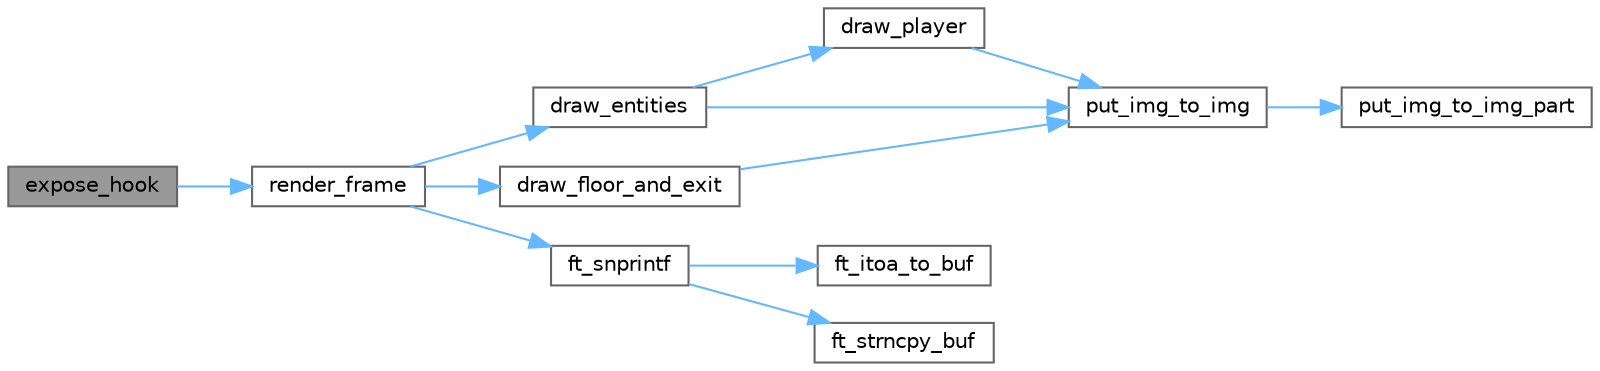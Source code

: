 digraph "expose_hook"
{
 // INTERACTIVE_SVG=YES
 // LATEX_PDF_SIZE
  bgcolor="transparent";
  edge [fontname=Helvetica,fontsize=10,labelfontname=Helvetica,labelfontsize=10];
  node [fontname=Helvetica,fontsize=10,shape=box,height=0.2,width=0.4];
  rankdir="LR";
  Node1 [id="Node000001",label="expose_hook",height=0.2,width=0.4,color="gray40", fillcolor="grey60", style="filled", fontcolor="black",tooltip="Handles window expose events."];
  Node1 -> Node2 [id="edge1_Node000001_Node000002",color="steelblue1",style="solid",tooltip=" "];
  Node2 [id="Node000002",label="render_frame",height=0.2,width=0.4,color="grey40", fillcolor="white", style="filled",URL="$render_8c.html#a1993af9d3ef98ee243dc29090916d5d0",tooltip=" "];
  Node2 -> Node3 [id="edge2_Node000002_Node000003",color="steelblue1",style="solid",tooltip=" "];
  Node3 [id="Node000003",label="draw_entities",height=0.2,width=0.4,color="grey40", fillcolor="white", style="filled",URL="$render_8c.html#a2674e4d760f77422743efb41ef82fbc6",tooltip=" "];
  Node3 -> Node4 [id="edge3_Node000003_Node000004",color="steelblue1",style="solid",tooltip=" "];
  Node4 [id="Node000004",label="draw_player",height=0.2,width=0.4,color="grey40", fillcolor="white", style="filled",URL="$render_8c.html#abf42a14b88e691bd08afbd4259321023",tooltip=" "];
  Node4 -> Node5 [id="edge4_Node000004_Node000005",color="steelblue1",style="solid",tooltip=" "];
  Node5 [id="Node000005",label="put_img_to_img",height=0.2,width=0.4,color="grey40", fillcolor="white", style="filled",URL="$render_8c.html#aad3ee8259cd6724ed31aa0c125c4121c",tooltip=" "];
  Node5 -> Node6 [id="edge5_Node000005_Node000006",color="steelblue1",style="solid",tooltip=" "];
  Node6 [id="Node000006",label="put_img_to_img_part",height=0.2,width=0.4,color="grey40", fillcolor="white", style="filled",URL="$render_8c.html#a884f430aa59a4defe5098ec9b1c3fba7",tooltip="Copies a sprite to the buffer image with transparency handling."];
  Node3 -> Node5 [id="edge6_Node000003_Node000005",color="steelblue1",style="solid",tooltip=" "];
  Node2 -> Node7 [id="edge7_Node000002_Node000007",color="steelblue1",style="solid",tooltip=" "];
  Node7 [id="Node000007",label="draw_floor_and_exit",height=0.2,width=0.4,color="grey40", fillcolor="white", style="filled",URL="$render_8c.html#abfbc1999e5df01524a90cd078d982508",tooltip="Renders a complete frame of the game."];
  Node7 -> Node5 [id="edge8_Node000007_Node000005",color="steelblue1",style="solid",tooltip=" "];
  Node2 -> Node8 [id="edge9_Node000002_Node000008",color="steelblue1",style="solid",tooltip=" "];
  Node8 [id="Node000008",label="ft_snprintf",height=0.2,width=0.4,color="grey40", fillcolor="white", style="filled",URL="$ft__snprintf_8c.html#a68db9cc02f54dad4f0b1e09874383ff1",tooltip="Custom implementation of snprintf for integer and string conversion."];
  Node8 -> Node9 [id="edge10_Node000008_Node000009",color="steelblue1",style="solid",tooltip=" "];
  Node9 [id="Node000009",label="ft_itoa_to_buf",height=0.2,width=0.4,color="grey40", fillcolor="white", style="filled",URL="$ft__snprintf_8c.html#a03788c0f9878d830142dfc9ea1eef09c",tooltip=" "];
  Node8 -> Node10 [id="edge11_Node000008_Node000010",color="steelblue1",style="solid",tooltip=" "];
  Node10 [id="Node000010",label="ft_strncpy_buf",height=0.2,width=0.4,color="grey40", fillcolor="white", style="filled",URL="$ft__snprintf_8c.html#af9a50005500549b232e43c9f31356ac1",tooltip=" "];
}
